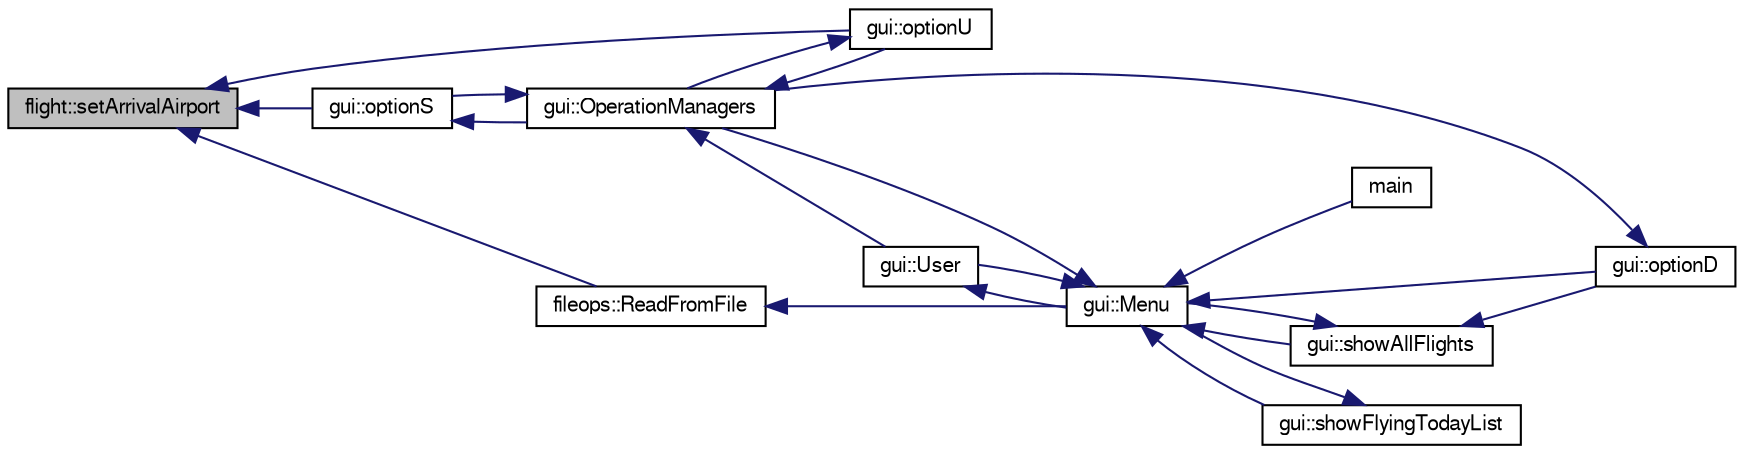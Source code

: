 digraph G
{
  edge [fontname="FreeSans",fontsize="10",labelfontname="FreeSans",labelfontsize="10"];
  node [fontname="FreeSans",fontsize="10",shape=record];
  rankdir=LR;
  Node1 [label="flight::setArrivalAirport",height=0.2,width=0.4,color="black", fillcolor="grey75", style="filled" fontcolor="black"];
  Node1 -> Node2 [dir=back,color="midnightblue",fontsize="10",style="solid",fontname="FreeSans"];
  Node2 [label="gui::optionS",height=0.2,width=0.4,color="black", fillcolor="white", style="filled",URL="$classgui.html#afa7a5fc9b6f835a69a0c8433711fad57"];
  Node2 -> Node3 [dir=back,color="midnightblue",fontsize="10",style="solid",fontname="FreeSans"];
  Node3 [label="gui::OperationManagers",height=0.2,width=0.4,color="black", fillcolor="white", style="filled",URL="$classgui.html#afe37700bacd80503661c4f45b55019bd"];
  Node3 -> Node2 [dir=back,color="midnightblue",fontsize="10",style="solid",fontname="FreeSans"];
  Node3 -> Node4 [dir=back,color="midnightblue",fontsize="10",style="solid",fontname="FreeSans"];
  Node4 [label="gui::optionU",height=0.2,width=0.4,color="black", fillcolor="white", style="filled",URL="$classgui.html#ad6587b34a7c6f8c087af1665f5dd7b71",tooltip="!needs to be error checked"];
  Node4 -> Node3 [dir=back,color="midnightblue",fontsize="10",style="solid",fontname="FreeSans"];
  Node3 -> Node5 [dir=back,color="midnightblue",fontsize="10",style="solid",fontname="FreeSans"];
  Node5 [label="gui::User",height=0.2,width=0.4,color="black", fillcolor="white", style="filled",URL="$classgui.html#a3c2584790da727b2c2fabc178c449ea3"];
  Node5 -> Node6 [dir=back,color="midnightblue",fontsize="10",style="solid",fontname="FreeSans"];
  Node6 [label="gui::Menu",height=0.2,width=0.4,color="black", fillcolor="white", style="filled",URL="$classgui.html#a57cd3dc1eca1d8cb7aabb9fa75d79702"];
  Node6 -> Node7 [dir=back,color="midnightblue",fontsize="10",style="solid",fontname="FreeSans"];
  Node7 [label="main",height=0.2,width=0.4,color="black", fillcolor="white", style="filled",URL="$main_8cpp.html#a3c04138a5bfe5d72780bb7e82a18e627"];
  Node6 -> Node3 [dir=back,color="midnightblue",fontsize="10",style="solid",fontname="FreeSans"];
  Node6 -> Node8 [dir=back,color="midnightblue",fontsize="10",style="solid",fontname="FreeSans"];
  Node8 [label="gui::optionD",height=0.2,width=0.4,color="black", fillcolor="white", style="filled",URL="$classgui.html#a0534e0904bd2e2e3694e3da5396d1339"];
  Node8 -> Node3 [dir=back,color="midnightblue",fontsize="10",style="solid",fontname="FreeSans"];
  Node6 -> Node9 [dir=back,color="midnightblue",fontsize="10",style="solid",fontname="FreeSans"];
  Node9 [label="gui::showAllFlights",height=0.2,width=0.4,color="black", fillcolor="white", style="filled",URL="$classgui.html#a5c6627bafacf8ced6dde1abc32e8dea8"];
  Node9 -> Node6 [dir=back,color="midnightblue",fontsize="10",style="solid",fontname="FreeSans"];
  Node9 -> Node8 [dir=back,color="midnightblue",fontsize="10",style="solid",fontname="FreeSans"];
  Node6 -> Node10 [dir=back,color="midnightblue",fontsize="10",style="solid",fontname="FreeSans"];
  Node10 [label="gui::showFlyingTodayList",height=0.2,width=0.4,color="black", fillcolor="white", style="filled",URL="$classgui.html#ad42a2964e4ab71b2f1df11bf0f193d4d"];
  Node10 -> Node6 [dir=back,color="midnightblue",fontsize="10",style="solid",fontname="FreeSans"];
  Node6 -> Node5 [dir=back,color="midnightblue",fontsize="10",style="solid",fontname="FreeSans"];
  Node1 -> Node4 [dir=back,color="midnightblue",fontsize="10",style="solid",fontname="FreeSans"];
  Node1 -> Node11 [dir=back,color="midnightblue",fontsize="10",style="solid",fontname="FreeSans"];
  Node11 [label="fileops::ReadFromFile",height=0.2,width=0.4,color="black", fillcolor="white", style="filled",URL="$classfileops.html#ae29d933450817ab66cd743382ce65226"];
  Node11 -> Node6 [dir=back,color="midnightblue",fontsize="10",style="solid",fontname="FreeSans"];
}

